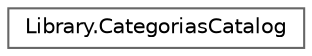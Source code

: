 digraph "Graphical Class Hierarchy"
{
 // INTERACTIVE_SVG=YES
 // LATEX_PDF_SIZE
  bgcolor="transparent";
  edge [fontname=Helvetica,fontsize=10,labelfontname=Helvetica,labelfontsize=10];
  node [fontname=Helvetica,fontsize=10,shape=box,height=0.2,width=0.4];
  rankdir="LR";
  Node0 [label="Library.CategoriasCatalog",height=0.2,width=0.4,color="grey40", fillcolor="white", style="filled",URL="$classLibrary_1_1CategoriasCatalog.html",tooltip="Clase para manejar el catálogo de categorías"];
}
